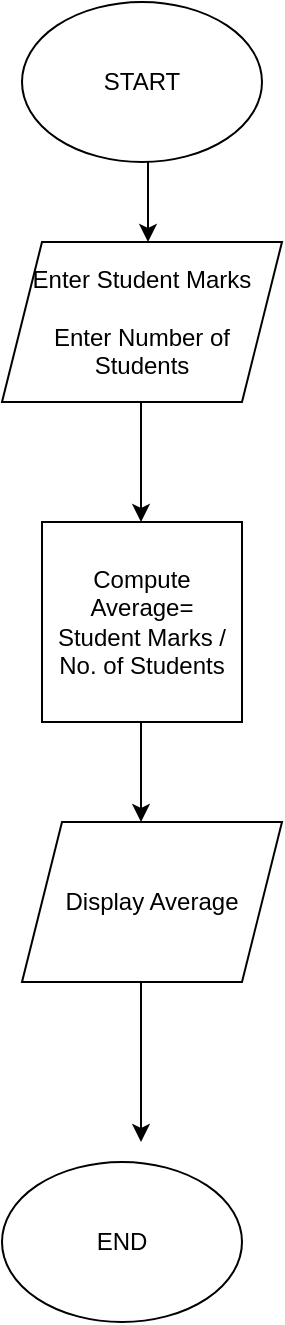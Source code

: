 <mxfile version="20.6.2" type="device"><diagram id="zYi-2UDUIluqkkPiy5eI" name="Page-1"><mxGraphModel dx="1210" dy="646" grid="1" gridSize="10" guides="1" tooltips="1" connect="1" arrows="1" fold="1" page="1" pageScale="1" pageWidth="850" pageHeight="1100" math="0" shadow="0"><root><mxCell id="0"/><mxCell id="1" parent="0"/><mxCell id="seRe0NpXuOdpR-6HJwI5-1" value="START" style="ellipse;whiteSpace=wrap;html=1;" vertex="1" parent="1"><mxGeometry x="100" y="40" width="120" height="80" as="geometry"/></mxCell><mxCell id="seRe0NpXuOdpR-6HJwI5-3" value="" style="endArrow=classic;html=1;rounded=0;" edge="1" parent="1"><mxGeometry width="50" height="50" relative="1" as="geometry"><mxPoint x="163" y="120" as="sourcePoint"/><mxPoint x="163" y="160" as="targetPoint"/></mxGeometry></mxCell><mxCell id="seRe0NpXuOdpR-6HJwI5-4" value="Enter Student Marks&lt;br&gt;&lt;br&gt;Enter Number of Students" style="shape=parallelogram;perimeter=parallelogramPerimeter;whiteSpace=wrap;html=1;fixedSize=1;" vertex="1" parent="1"><mxGeometry x="90" y="160" width="140" height="80" as="geometry"/></mxCell><mxCell id="seRe0NpXuOdpR-6HJwI5-5" value="" style="endArrow=classic;html=1;rounded=0;" edge="1" parent="1"><mxGeometry width="50" height="50" relative="1" as="geometry"><mxPoint x="159.5" y="240" as="sourcePoint"/><mxPoint x="159.5" y="300" as="targetPoint"/></mxGeometry></mxCell><mxCell id="seRe0NpXuOdpR-6HJwI5-6" value="Compute Average=&lt;br&gt;Student Marks / No. of Students" style="whiteSpace=wrap;html=1;aspect=fixed;" vertex="1" parent="1"><mxGeometry x="110" y="300" width="100" height="100" as="geometry"/></mxCell><mxCell id="seRe0NpXuOdpR-6HJwI5-7" value="" style="endArrow=classic;html=1;rounded=0;" edge="1" parent="1"><mxGeometry width="50" height="50" relative="1" as="geometry"><mxPoint x="159.5" y="400" as="sourcePoint"/><mxPoint x="159.5" y="450" as="targetPoint"/></mxGeometry></mxCell><mxCell id="seRe0NpXuOdpR-6HJwI5-8" value="Display Average" style="shape=parallelogram;perimeter=parallelogramPerimeter;whiteSpace=wrap;html=1;fixedSize=1;" vertex="1" parent="1"><mxGeometry x="100" y="450" width="130" height="80" as="geometry"/></mxCell><mxCell id="seRe0NpXuOdpR-6HJwI5-9" value="END" style="ellipse;whiteSpace=wrap;html=1;" vertex="1" parent="1"><mxGeometry x="90" y="620" width="120" height="80" as="geometry"/></mxCell><mxCell id="seRe0NpXuOdpR-6HJwI5-10" value="" style="endArrow=classic;html=1;rounded=0;" edge="1" parent="1"><mxGeometry width="50" height="50" relative="1" as="geometry"><mxPoint x="159.5" y="530" as="sourcePoint"/><mxPoint x="159.5" y="610" as="targetPoint"/></mxGeometry></mxCell></root></mxGraphModel></diagram></mxfile>